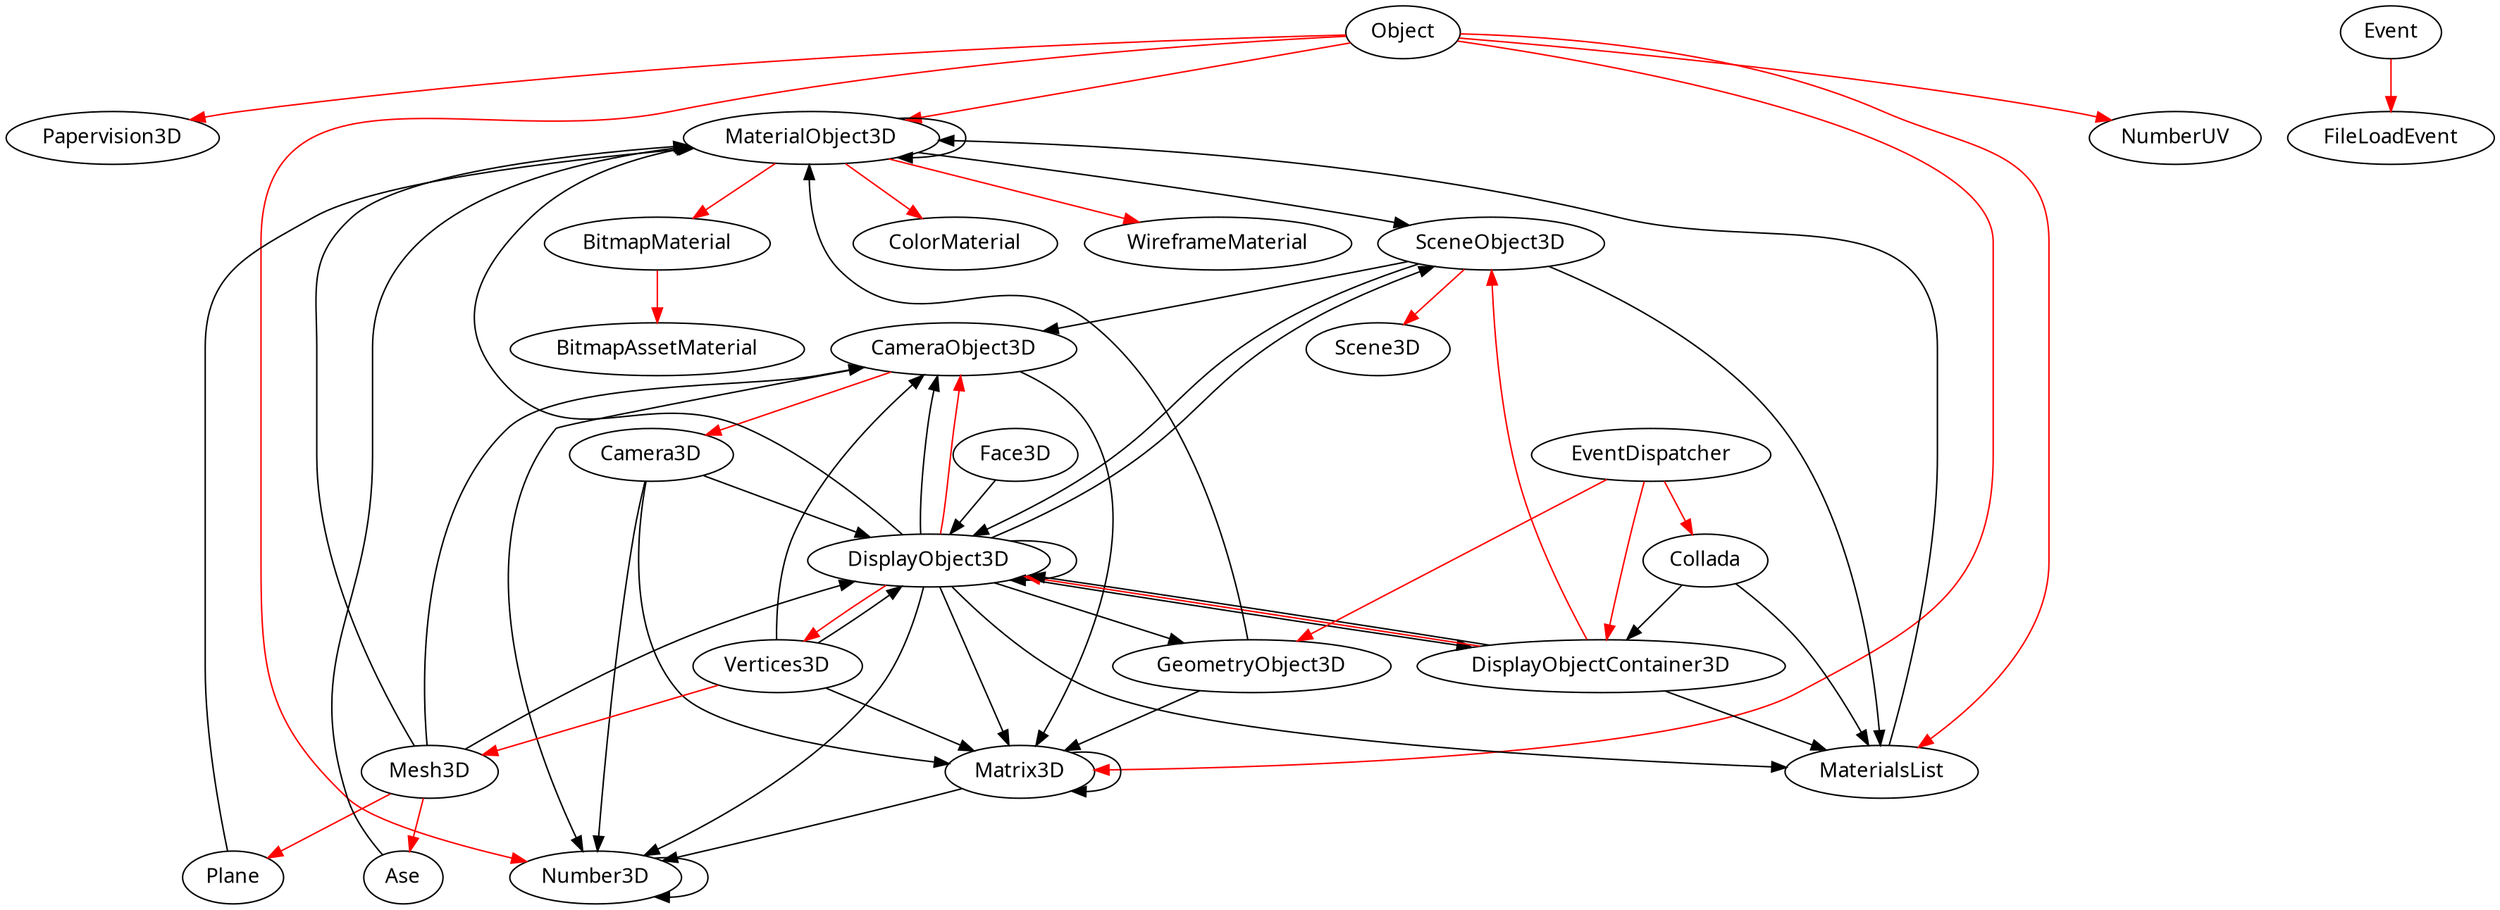 digraph android_graphics {
//rankdir=LR; //TB

node[fontname="PMingLiu"]
edge[fontname="PMingLiu"]

"Object" -> "Papervision3D" [color="#ff0000"]
"CameraObject3D" -> "Camera3D" [color="#ff0000"]
"Camera3D" -> "Matrix3D"
"Camera3D" -> "Number3D"
"Camera3D" -> "DisplayObject3D"
"Mesh3D" -> "Plane" [color="#ff0000"]
"Plane" -> "MaterialObject3D"
"DisplayObjectContainer3D" -> "DisplayObject3D" [color="#ff0000"]
"DisplayObject3D" -> "Number3D"
"DisplayObject3D" -> "MaterialObject3D"
"DisplayObject3D" -> "DisplayObjectContainer3D"
"DisplayObject3D" -> "MaterialsList"
"DisplayObject3D" -> "CameraObject3D"
"DisplayObject3D" -> "DisplayObject3D"
"DisplayObject3D" -> "Matrix3D"
"DisplayObject3D" -> "GeometryObject3D"
"DisplayObject3D" -> "SceneObject3D"
"Mesh3D" -> "Ase" [color="#ff0000"]
"Ase" -> "MaterialObject3D"
"Object" -> "Number3D" [color="#ff0000"]
"Number3D" -> "Number3D"
"Object" -> "NumberUV" [color="#ff0000"]
"Object" -> "Matrix3D" [color="#ff0000"]
"Matrix3D" -> "Matrix3D"
"Matrix3D" -> "Number3D"
"Vertices3D" -> "Mesh3D" [color="#ff0000"]
"Mesh3D" -> "MaterialObject3D"
"Mesh3D" -> "CameraObject3D"
"Mesh3D" -> "DisplayObject3D"
"Face3D" -> "DisplayObject3D"
"DisplayObject3D" -> "Vertices3D" [color="#ff0000"]
"Vertices3D" -> "Matrix3D"
"Vertices3D" -> "CameraObject3D"
"Vertices3D" -> "DisplayObject3D"
"EventDispatcher" -> "DisplayObjectContainer3D" [color="#ff0000"]
"DisplayObjectContainer3D" -> "MaterialsList"
"DisplayObjectContainer3D" -> "DisplayObject3D"
"DisplayObject3D" -> "CameraObject3D" [color="#ff0000"]
"CameraObject3D" -> "Matrix3D"
"CameraObject3D" -> "Number3D"
"EventDispatcher" -> "GeometryObject3D" [color="#ff0000"]
"GeometryObject3D" -> "Matrix3D"
"GeometryObject3D" -> "MaterialObject3D"
"DisplayObjectContainer3D" -> "SceneObject3D" [color="#ff0000"]
"SceneObject3D" -> "MaterialsList"
"SceneObject3D" -> "CameraObject3D"
"SceneObject3D" -> "DisplayObject3D"
"Object" -> "MaterialObject3D" [color="#ff0000"]
"MaterialObject3D" -> "MaterialObject3D"
"MaterialObject3D" -> "SceneObject3D"
"EventDispatcher" -> "Collada" [color="#ff0000"]
"Collada" -> "DisplayObjectContainer3D"
"Collada" -> "MaterialsList"
"Event" -> "FileLoadEvent" [color="#ff0000"]
"MaterialObject3D" -> "ColorMaterial" [color="#ff0000"]
"Object" -> "MaterialsList" [color="#ff0000"]
"MaterialsList" -> "MaterialObject3D"
"MaterialObject3D" -> "WireframeMaterial" [color="#ff0000"]
"BitmapMaterial" -> "BitmapAssetMaterial" [color="#ff0000"]
"MaterialObject3D" -> "BitmapMaterial" [color="#ff0000"]
"SceneObject3D" -> "Scene3D" [color="#ff0000"]
}
